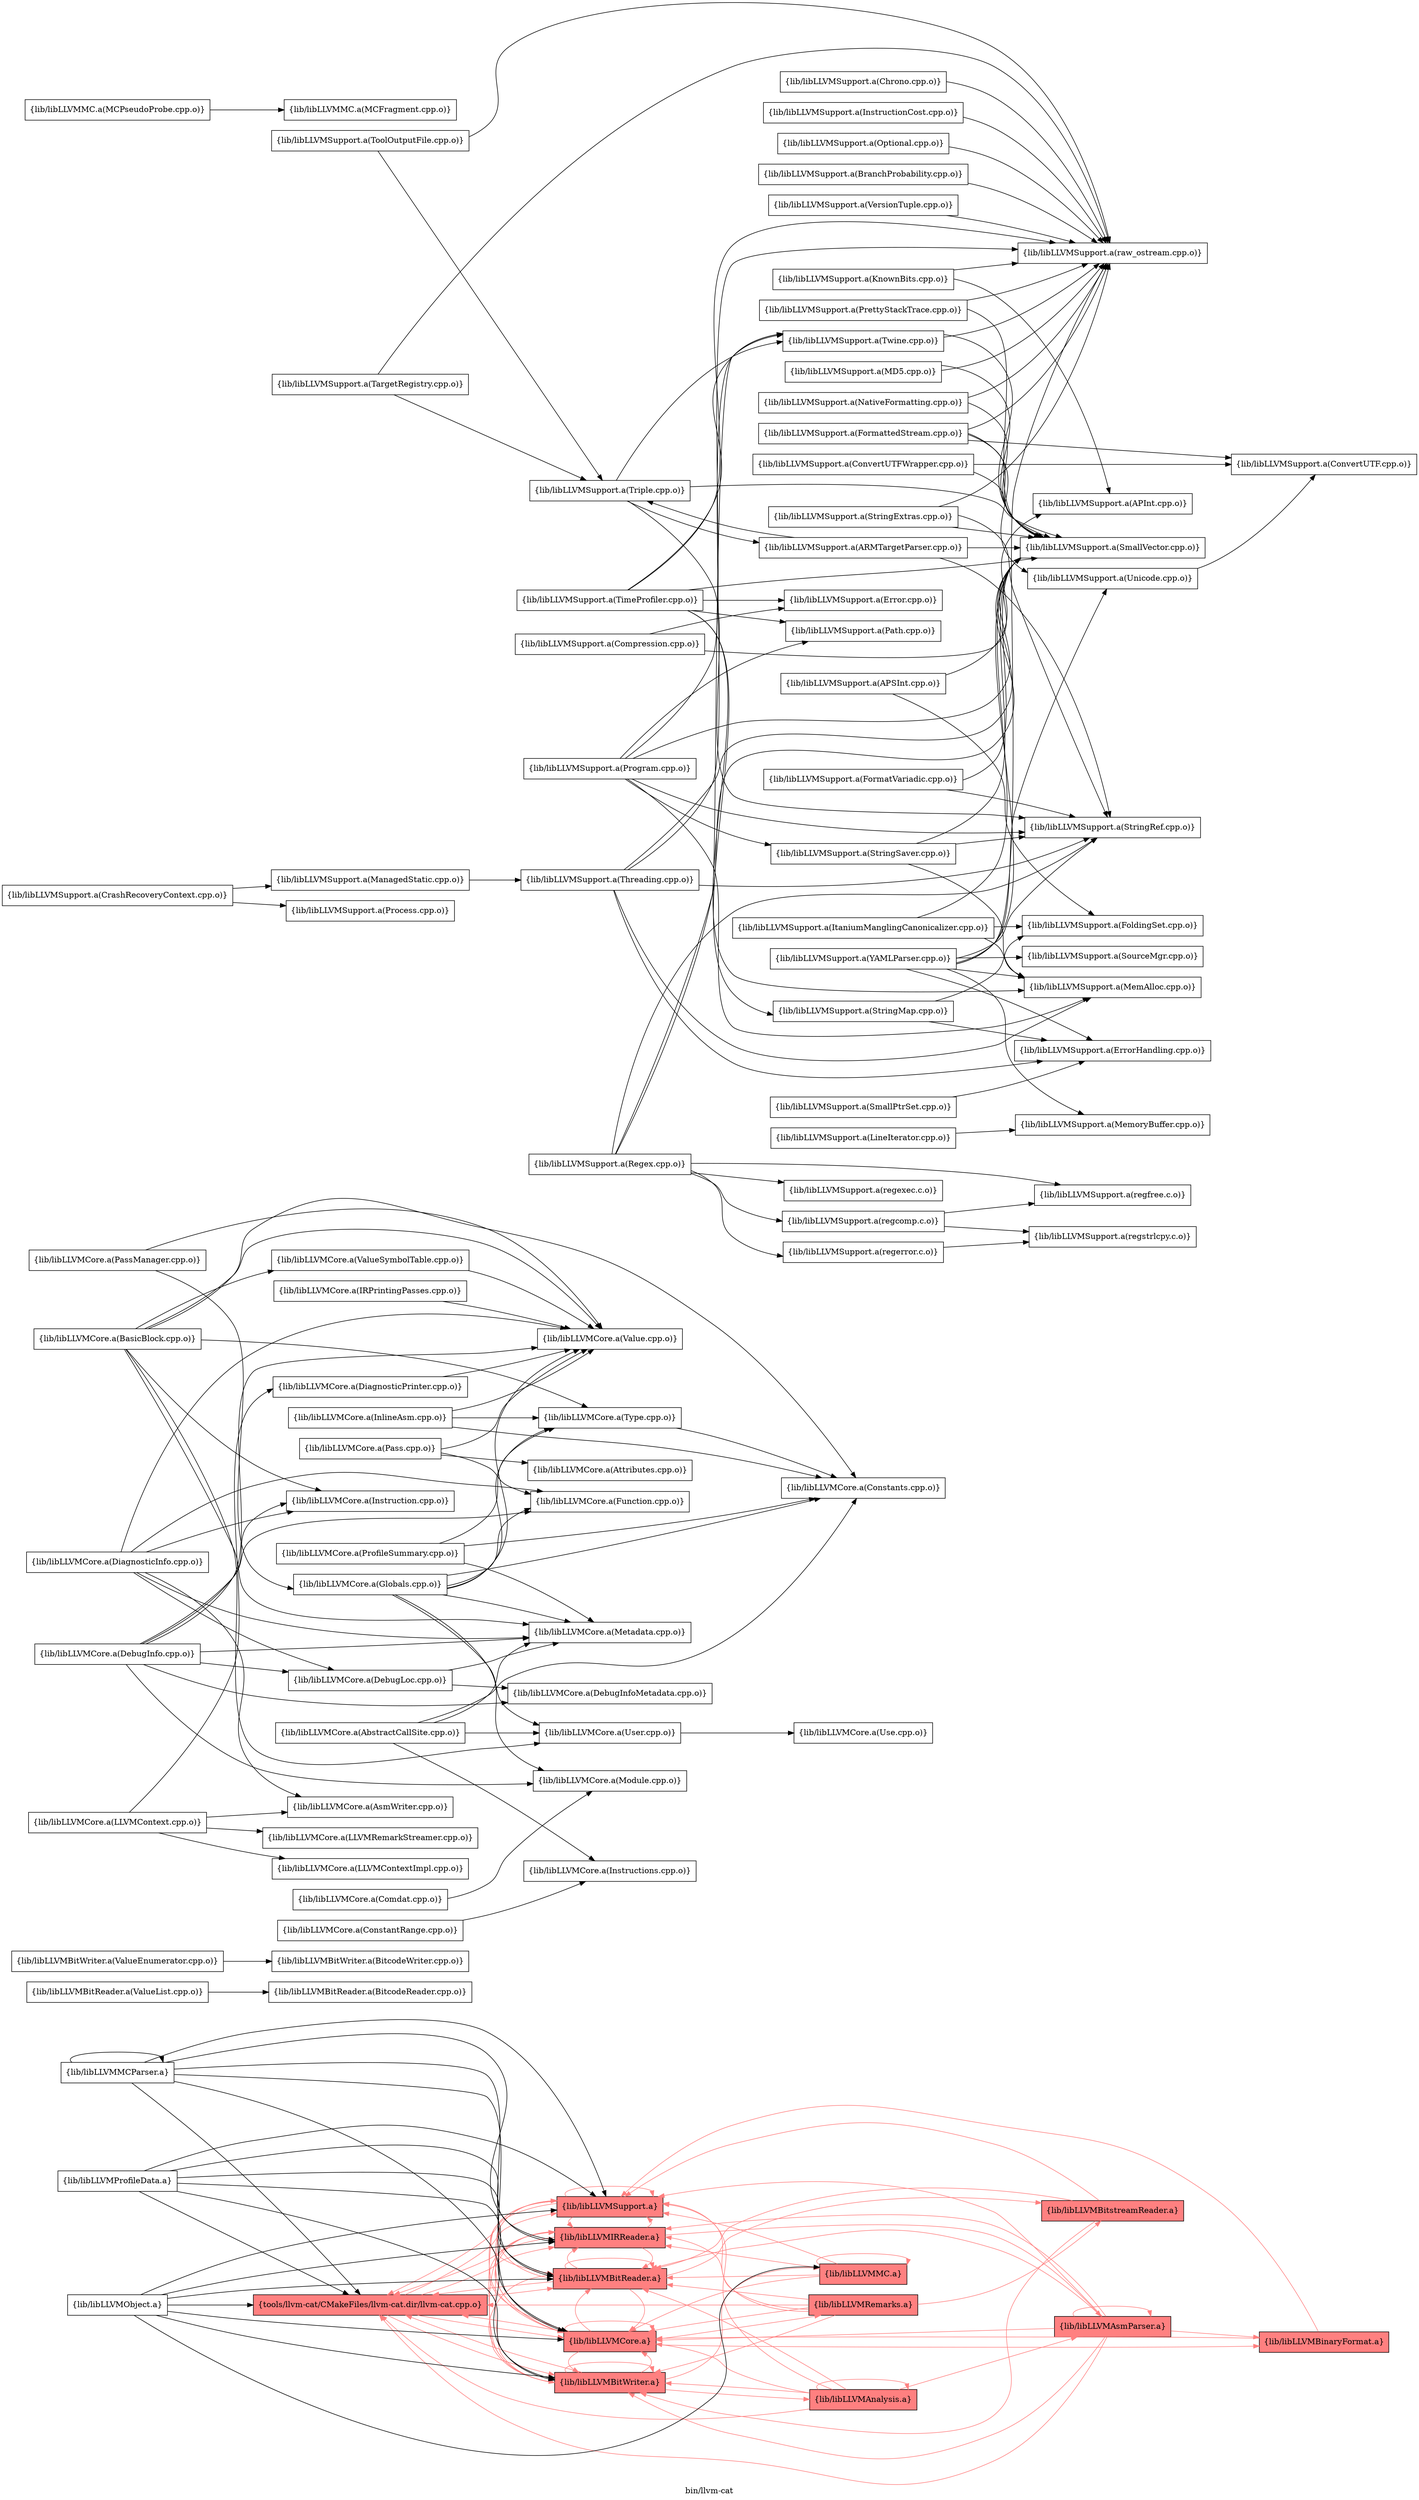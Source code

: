 digraph "bin/llvm-cat" {
	label="bin/llvm-cat";
	rankdir="LR"
	{ rank=same; Node0x55b6b03503c8;  }
	{ rank=same; Node0x55b6b034fce8; Node0x55b6b034f7e8; Node0x55b6b0350828; Node0x55b6b0350328; Node0x55b6b0351228;  }

	Node0x55b6b03503c8 [shape=record,shape=box,style=filled,fillcolor="1.000000 0.5 1",group=1,label="{tools/llvm-cat/CMakeFiles/llvm-cat.dir/llvm-cat.cpp.o}"];
	Node0x55b6b03503c8 -> Node0x55b6b034fce8[color="1.000000 0.5 1"];
	Node0x55b6b03503c8 -> Node0x55b6b034f7e8[color="1.000000 0.5 1"];
	Node0x55b6b03503c8 -> Node0x55b6b0350828[color="1.000000 0.5 1"];
	Node0x55b6b03503c8 -> Node0x55b6b0350328[color="1.000000 0.5 1"];
	Node0x55b6b03503c8 -> Node0x55b6b0351228[color="1.000000 0.5 1"];
	Node0x55b6b034fce8 [shape=record,shape=box,style=filled,fillcolor="1.000000 0.5 1",group=1,label="{lib/libLLVMIRReader.a}"];
	Node0x55b6b034fce8 -> Node0x55b6b03503c8[color="1.000000 0.5 1"];
	Node0x55b6b034fce8 -> Node0x55b6b034f7e8[color="1.000000 0.5 1"];
	Node0x55b6b034fce8 -> Node0x55b6b0350328[color="1.000000 0.5 1"];
	Node0x55b6b034fce8 -> Node0x55b6b0351228[color="1.000000 0.5 1"];
	Node0x55b6b034fce8 -> Node0x55b6b0350d28[color="1.000000 0.5 1"];
	Node0x55b6b034f7e8 [shape=record,shape=box,style=filled,fillcolor="1.000000 0.5 1",group=1,label="{lib/libLLVMBitReader.a}"];
	Node0x55b6b034f7e8 -> Node0x55b6b03503c8[color="1.000000 0.5 1"];
	Node0x55b6b034f7e8 -> Node0x55b6b034fce8[color="1.000000 0.5 1"];
	Node0x55b6b034f7e8 -> Node0x55b6b034f7e8[color="1.000000 0.5 1"];
	Node0x55b6b034f7e8 -> Node0x55b6b0350328[color="1.000000 0.5 1"];
	Node0x55b6b034f7e8 -> Node0x55b6b0351228[color="1.000000 0.5 1"];
	Node0x55b6b034f7e8 -> Node0x55b6b0349ca8[color="1.000000 0.5 1"];
	Node0x55b6b0350828 [shape=record,shape=box,style=filled,fillcolor="1.000000 0.5 1",group=1,label="{lib/libLLVMBitWriter.a}"];
	Node0x55b6b0350828 -> Node0x55b6b03503c8[color="1.000000 0.5 1"];
	Node0x55b6b0350828 -> Node0x55b6b034fce8[color="1.000000 0.5 1"];
	Node0x55b6b0350828 -> Node0x55b6b034f7e8[color="1.000000 0.5 1"];
	Node0x55b6b0350828 -> Node0x55b6b0350828[color="1.000000 0.5 1"];
	Node0x55b6b0350828 -> Node0x55b6b0350328[color="1.000000 0.5 1"];
	Node0x55b6b0350828 -> Node0x55b6b0351228[color="1.000000 0.5 1"];
	Node0x55b6b0350828 -> Node0x55b6b0351ae8[color="1.000000 0.5 1"];
	Node0x55b6b0350828 -> Node0x55b6b034a2e8[color="1.000000 0.5 1"];
	Node0x55b6b0350328 [shape=record,shape=box,style=filled,fillcolor="1.000000 0.5 1",group=1,label="{lib/libLLVMCore.a}"];
	Node0x55b6b0350328 -> Node0x55b6b03503c8[color="1.000000 0.5 1"];
	Node0x55b6b0350328 -> Node0x55b6b034f7e8[color="1.000000 0.5 1"];
	Node0x55b6b0350328 -> Node0x55b6b0350828[color="1.000000 0.5 1"];
	Node0x55b6b0350328 -> Node0x55b6b0350328[color="1.000000 0.5 1"];
	Node0x55b6b0350328 -> Node0x55b6b0351228[color="1.000000 0.5 1"];
	Node0x55b6b0350328 -> Node0x55b6b034bcd8[color="1.000000 0.5 1"];
	Node0x55b6b0350328 -> Node0x55b6b034fce8[color="1.000000 0.5 1"];
	Node0x55b6b0350328 -> Node0x55b6b0348da8[color="1.000000 0.5 1"];
	Node0x55b6b0351228 [shape=record,shape=box,style=filled,fillcolor="1.000000 0.5 1",group=1,label="{lib/libLLVMSupport.a}"];
	Node0x55b6b0351228 -> Node0x55b6b034fce8[color="1.000000 0.5 1"];
	Node0x55b6b0351228 -> Node0x55b6b034f7e8[color="1.000000 0.5 1"];
	Node0x55b6b0351228 -> Node0x55b6b0350328[color="1.000000 0.5 1"];
	Node0x55b6b0351228 -> Node0x55b6b0351228[color="1.000000 0.5 1"];
	Node0x55b6b0351228 -> Node0x55b6b03503c8[color="1.000000 0.5 1"];
	Node0x55b6b0351228 -> Node0x55b6b0350828[color="1.000000 0.5 1"];
	Node0x55b6b0350d28 [shape=record,shape=box,style=filled,fillcolor="1.000000 0.5 1",group=1,label="{lib/libLLVMAsmParser.a}"];
	Node0x55b6b0350d28 -> Node0x55b6b03503c8[color="1.000000 0.5 1"];
	Node0x55b6b0350d28 -> Node0x55b6b034fce8[color="1.000000 0.5 1"];
	Node0x55b6b0350d28 -> Node0x55b6b034f7e8[color="1.000000 0.5 1"];
	Node0x55b6b0350d28 -> Node0x55b6b0350328[color="1.000000 0.5 1"];
	Node0x55b6b0350d28 -> Node0x55b6b0351228[color="1.000000 0.5 1"];
	Node0x55b6b0350d28 -> Node0x55b6b0350d28[color="1.000000 0.5 1"];
	Node0x55b6b0350d28 -> Node0x55b6b0350828[color="1.000000 0.5 1"];
	Node0x55b6b0350d28 -> Node0x55b6b034bcd8[color="1.000000 0.5 1"];
	Node0x55b6b0349ca8 [shape=record,shape=box,style=filled,fillcolor="1.000000 0.5 1",group=1,label="{lib/libLLVMBitstreamReader.a}"];
	Node0x55b6b0349ca8 -> Node0x55b6b034f7e8[color="1.000000 0.5 1"];
	Node0x55b6b0349ca8 -> Node0x55b6b0350828[color="1.000000 0.5 1"];
	Node0x55b6b0349ca8 -> Node0x55b6b0351228[color="1.000000 0.5 1"];
	Node0x55b6b03492a8 [shape=record,shape=box,group=0,label="{lib/libLLVMBitReader.a(ValueList.cpp.o)}"];
	Node0x55b6b03492a8 -> Node0x55b6b03523f8;
	Node0x55b6b03523f8 [shape=record,shape=box,group=0,label="{lib/libLLVMBitReader.a(BitcodeReader.cpp.o)}"];
	Node0x55b6b0351ae8 [shape=record,shape=box,style=filled,fillcolor="1.000000 0.5 1",group=1,label="{lib/libLLVMAnalysis.a}"];
	Node0x55b6b0351ae8 -> Node0x55b6b03503c8[color="1.000000 0.5 1"];
	Node0x55b6b0351ae8 -> Node0x55b6b034f7e8[color="1.000000 0.5 1"];
	Node0x55b6b0351ae8 -> Node0x55b6b0350328[color="1.000000 0.5 1"];
	Node0x55b6b0351ae8 -> Node0x55b6b0351228[color="1.000000 0.5 1"];
	Node0x55b6b0351ae8 -> Node0x55b6b0350d28[color="1.000000 0.5 1"];
	Node0x55b6b0351ae8 -> Node0x55b6b0350828[color="1.000000 0.5 1"];
	Node0x55b6b0351ae8 -> Node0x55b6b0351ae8[color="1.000000 0.5 1"];
	Node0x55b6b034a2e8 [shape=record,shape=box,style=filled,fillcolor="1.000000 0.5 1",group=1,label="{lib/libLLVMMC.a}"];
	Node0x55b6b034a2e8 -> Node0x55b6b0350328[color="1.000000 0.5 1"];
	Node0x55b6b034a2e8 -> Node0x55b6b0351228[color="1.000000 0.5 1"];
	Node0x55b6b034a2e8 -> Node0x55b6b034a2e8[color="1.000000 0.5 1"];
	Node0x55b6b034a2e8 -> Node0x55b6b034fce8[color="1.000000 0.5 1"];
	Node0x55b6b034a2e8 -> Node0x55b6b034f7e8[color="1.000000 0.5 1"];
	Node0x55b6b0350f08 [shape=record,shape=box,group=0,label="{lib/libLLVMBitWriter.a(ValueEnumerator.cpp.o)}"];
	Node0x55b6b0350f08 -> Node0x55b6b0349488;
	Node0x55b6b0349488 [shape=record,shape=box,group=0,label="{lib/libLLVMBitWriter.a(BitcodeWriter.cpp.o)}"];
	Node0x55b6b034bcd8 [shape=record,shape=box,style=filled,fillcolor="1.000000 0.5 1",group=1,label="{lib/libLLVMBinaryFormat.a}"];
	Node0x55b6b034bcd8 -> Node0x55b6b0350328[color="1.000000 0.5 1"];
	Node0x55b6b034bcd8 -> Node0x55b6b0351228[color="1.000000 0.5 1"];
	Node0x55b6b034f1f8 [shape=record,shape=box,group=0,label="{lib/libLLVMCore.a(BasicBlock.cpp.o)}"];
	Node0x55b6b034f1f8 -> Node0x55b6b034dbc8;
	Node0x55b6b034f1f8 -> Node0x55b6b0350058;
	Node0x55b6b034f1f8 -> Node0x55b6b034b738;
	Node0x55b6b034f1f8 -> Node0x55b6b0351cc8;
	Node0x55b6b034f1f8 -> Node0x55b6b034aa68;
	Node0x55b6b034f1f8 -> Node0x55b6b034ac98;
	Node0x55b6b034f1f8 -> Node0x55b6b034a518;
	Node0x55b6b034dbc8 [shape=record,shape=box,group=0,label="{lib/libLLVMCore.a(Constants.cpp.o)}"];
	Node0x55b6b0350058 [shape=record,shape=box,group=0,label="{lib/libLLVMCore.a(Instruction.cpp.o)}"];
	Node0x55b6b034b738 [shape=record,shape=box,group=0,label="{lib/libLLVMCore.a(Metadata.cpp.o)}"];
	Node0x55b6b0351cc8 [shape=record,shape=box,group=0,label="{lib/libLLVMCore.a(Type.cpp.o)}"];
	Node0x55b6b0351cc8 -> Node0x55b6b034dbc8;
	Node0x55b6b034aa68 [shape=record,shape=box,group=0,label="{lib/libLLVMCore.a(User.cpp.o)}"];
	Node0x55b6b034aa68 -> Node0x55b6b0350508;
	Node0x55b6b034ac98 [shape=record,shape=box,group=0,label="{lib/libLLVMCore.a(Value.cpp.o)}"];
	Node0x55b6b034a518 [shape=record,shape=box,group=0,label="{lib/libLLVMCore.a(ValueSymbolTable.cpp.o)}"];
	Node0x55b6b034a518 -> Node0x55b6b034ac98;
	Node0x55b6b034f388 [shape=record,shape=box,group=0,label="{lib/libLLVMCore.a(Comdat.cpp.o)}"];
	Node0x55b6b034f388 -> Node0x55b6b034b288;
	Node0x55b6b034b288 [shape=record,shape=box,group=0,label="{lib/libLLVMCore.a(Module.cpp.o)}"];
	Node0x55b6b034eca8 [shape=record,shape=box,group=0,label="{lib/libLLVMCore.a(ConstantRange.cpp.o)}"];
	Node0x55b6b034eca8 -> Node0x55b6b034eed8;
	Node0x55b6b034eed8 [shape=record,shape=box,group=0,label="{lib/libLLVMCore.a(Instructions.cpp.o)}"];
	Node0x55b6b034ce58 [shape=record,shape=box,group=0,label="{lib/libLLVMCore.a(DebugInfo.cpp.o)}"];
	Node0x55b6b034ce58 -> Node0x55b6b0351fe8;
	Node0x55b6b034ce58 -> Node0x55b6b03527b8;
	Node0x55b6b034ce58 -> Node0x55b6b034e438;
	Node0x55b6b034ce58 -> Node0x55b6b0350058;
	Node0x55b6b034ce58 -> Node0x55b6b034b738;
	Node0x55b6b034ce58 -> Node0x55b6b034b288;
	Node0x55b6b034ce58 -> Node0x55b6b034ac98;
	Node0x55b6b0351fe8 [shape=record,shape=box,group=0,label="{lib/libLLVMCore.a(DebugInfoMetadata.cpp.o)}"];
	Node0x55b6b03527b8 [shape=record,shape=box,group=0,label="{lib/libLLVMCore.a(DebugLoc.cpp.o)}"];
	Node0x55b6b03527b8 -> Node0x55b6b0351fe8;
	Node0x55b6b03527b8 -> Node0x55b6b034b738;
	Node0x55b6b034e438 [shape=record,shape=box,group=0,label="{lib/libLLVMCore.a(Function.cpp.o)}"];
	Node0x55b6b034dcb8 [shape=record,shape=box,group=0,label="{lib/libLLVMCore.a(DiagnosticInfo.cpp.o)}"];
	Node0x55b6b034dcb8 -> Node0x55b6b0351278;
	Node0x55b6b034dcb8 -> Node0x55b6b03527b8;
	Node0x55b6b034dcb8 -> Node0x55b6b034e438;
	Node0x55b6b034dcb8 -> Node0x55b6b0350058;
	Node0x55b6b034dcb8 -> Node0x55b6b034b738;
	Node0x55b6b034dcb8 -> Node0x55b6b034ac98;
	Node0x55b6b0351278 [shape=record,shape=box,group=0,label="{lib/libLLVMCore.a(AsmWriter.cpp.o)}"];
	Node0x55b6b034eac8 [shape=record,shape=box,group=0,label="{lib/libLLVMCore.a(AbstractCallSite.cpp.o)}"];
	Node0x55b6b034eac8 -> Node0x55b6b034dbc8;
	Node0x55b6b034eac8 -> Node0x55b6b034eed8;
	Node0x55b6b034eac8 -> Node0x55b6b034b738;
	Node0x55b6b034eac8 -> Node0x55b6b034aa68;
	Node0x55b6b034fb08 [shape=record,shape=box,group=0,label="{lib/libLLVMCore.a(Globals.cpp.o)}"];
	Node0x55b6b034fb08 -> Node0x55b6b034dbc8;
	Node0x55b6b034fb08 -> Node0x55b6b034e438;
	Node0x55b6b034fb08 -> Node0x55b6b034b738;
	Node0x55b6b034fb08 -> Node0x55b6b034b288;
	Node0x55b6b034fb08 -> Node0x55b6b0351cc8;
	Node0x55b6b034fb08 -> Node0x55b6b034aa68;
	Node0x55b6b034fb08 -> Node0x55b6b034ac98;
	Node0x55b6b034c318 [shape=record,shape=box,group=0,label="{lib/libLLVMCore.a(InlineAsm.cpp.o)}"];
	Node0x55b6b034c318 -> Node0x55b6b034dbc8;
	Node0x55b6b034c318 -> Node0x55b6b0351cc8;
	Node0x55b6b034c318 -> Node0x55b6b034ac98;
	Node0x55b6b034eb18 [shape=record,shape=box,group=0,label="{lib/libLLVMCore.a(LLVMContext.cpp.o)}"];
	Node0x55b6b034eb18 -> Node0x55b6b0351278;
	Node0x55b6b034eb18 -> Node0x55b6b034d9e8;
	Node0x55b6b034eb18 -> Node0x55b6b034d588;
	Node0x55b6b034eb18 -> Node0x55b6b034c638;
	Node0x55b6b034d9e8 [shape=record,shape=box,group=0,label="{lib/libLLVMCore.a(DiagnosticPrinter.cpp.o)}"];
	Node0x55b6b034d9e8 -> Node0x55b6b034ac98;
	Node0x55b6b034d588 [shape=record,shape=box,group=0,label="{lib/libLLVMCore.a(LLVMContextImpl.cpp.o)}"];
	Node0x55b6b034c638 [shape=record,shape=box,group=0,label="{lib/libLLVMCore.a(LLVMRemarkStreamer.cpp.o)}"];
	Node0x55b6b0348da8 [shape=record,shape=box,style=filled,fillcolor="1.000000 0.5 1",group=1,label="{lib/libLLVMRemarks.a}"];
	Node0x55b6b0348da8 -> Node0x55b6b0351228[color="1.000000 0.5 1"];
	Node0x55b6b0348da8 -> Node0x55b6b034f7e8[color="1.000000 0.5 1"];
	Node0x55b6b0348da8 -> Node0x55b6b0350828[color="1.000000 0.5 1"];
	Node0x55b6b0348da8 -> Node0x55b6b0350328[color="1.000000 0.5 1"];
	Node0x55b6b0348da8 -> Node0x55b6b034fce8[color="1.000000 0.5 1"];
	Node0x55b6b0348da8 -> Node0x55b6b03503c8[color="1.000000 0.5 1"];
	Node0x55b6b0348da8 -> Node0x55b6b0349ca8[color="1.000000 0.5 1"];
	Node0x55b6b0348ad8 [shape=record,shape=box,group=0,label="{lib/libLLVMCore.a(Pass.cpp.o)}"];
	Node0x55b6b0348ad8 -> Node0x55b6b0350af8;
	Node0x55b6b0348ad8 -> Node0x55b6b034e438;
	Node0x55b6b0348ad8 -> Node0x55b6b034ac98;
	Node0x55b6b0350af8 [shape=record,shape=box,group=0,label="{lib/libLLVMCore.a(Attributes.cpp.o)}"];
	Node0x55b6b0349c58 [shape=record,shape=box,group=0,label="{lib/libLLVMCore.a(IRPrintingPasses.cpp.o)}"];
	Node0x55b6b0349c58 -> Node0x55b6b034ac98;
	Node0x55b6b0351548 [shape=record,shape=box,group=0,label="{lib/libLLVMCore.a(PassManager.cpp.o)}"];
	Node0x55b6b0351548 -> Node0x55b6b034fb08;
	Node0x55b6b0351548 -> Node0x55b6b034ac98;
	Node0x55b6b0351638 [shape=record,shape=box,group=0,label="{lib/libLLVMCore.a(ProfileSummary.cpp.o)}"];
	Node0x55b6b0351638 -> Node0x55b6b034dbc8;
	Node0x55b6b0351638 -> Node0x55b6b034b738;
	Node0x55b6b0351638 -> Node0x55b6b0351cc8;
	Node0x55b6b0350508 [shape=record,shape=box,group=0,label="{lib/libLLVMCore.a(Use.cpp.o)}"];
	Node0x55b6b034b698 [shape=record,shape=box,group=0,label="{lib/libLLVMSupport.a(Chrono.cpp.o)}"];
	Node0x55b6b034b698 -> Node0x55b6b0352768;
	Node0x55b6b0352768 [shape=record,shape=box,group=0,label="{lib/libLLVMSupport.a(raw_ostream.cpp.o)}"];
	Node0x55b6b034a888 [shape=record,shape=box,group=0,label="{lib/libLLVMSupport.a(ConvertUTFWrapper.cpp.o)}"];
	Node0x55b6b034a888 -> Node0x55b6b034a338;
	Node0x55b6b034a888 -> Node0x55b6b034d768;
	Node0x55b6b034a338 [shape=record,shape=box,group=0,label="{lib/libLLVMSupport.a(ConvertUTF.cpp.o)}"];
	Node0x55b6b034d768 [shape=record,shape=box,group=0,label="{lib/libLLVMSupport.a(SmallVector.cpp.o)}"];
	Node0x55b6b0349438 [shape=record,shape=box,group=0,label="{lib/libLLVMSupport.a(FormattedStream.cpp.o)}"];
	Node0x55b6b0349438 -> Node0x55b6b034a338;
	Node0x55b6b0349438 -> Node0x55b6b034d768;
	Node0x55b6b0349438 -> Node0x55b6b034a5b8;
	Node0x55b6b0349438 -> Node0x55b6b0352768;
	Node0x55b6b034a5b8 [shape=record,shape=box,group=0,label="{lib/libLLVMSupport.a(Unicode.cpp.o)}"];
	Node0x55b6b034a5b8 -> Node0x55b6b034a338;
	Node0x55b6b0349ac8 [shape=record,shape=box,group=0,label="{lib/libLLVMSupport.a(FormatVariadic.cpp.o)}"];
	Node0x55b6b0349ac8 -> Node0x55b6b034d768;
	Node0x55b6b0349ac8 -> Node0x55b6b034fb58;
	Node0x55b6b034fb58 [shape=record,shape=box,group=0,label="{lib/libLLVMSupport.a(StringRef.cpp.o)}"];
	Node0x55b6b034cd68 [shape=record,shape=box,group=0,label="{lib/libLLVMSupport.a(InstructionCost.cpp.o)}"];
	Node0x55b6b034cd68 -> Node0x55b6b0352768;
	Node0x55b6b034c048 [shape=record,shape=box,group=0,label="{lib/libLLVMSupport.a(ManagedStatic.cpp.o)}"];
	Node0x55b6b034c048 -> Node0x55b6b03500f8;
	Node0x55b6b03500f8 [shape=record,shape=box,group=0,label="{lib/libLLVMSupport.a(Threading.cpp.o)}"];
	Node0x55b6b03500f8 -> Node0x55b6b0348cb8;
	Node0x55b6b03500f8 -> Node0x55b6b034b468;
	Node0x55b6b03500f8 -> Node0x55b6b034d768;
	Node0x55b6b03500f8 -> Node0x55b6b034fb58;
	Node0x55b6b03500f8 -> Node0x55b6b0349668;
	Node0x55b6b034a0b8 [shape=record,shape=box,group=0,label="{lib/libLLVMSupport.a(MD5.cpp.o)}"];
	Node0x55b6b034a0b8 -> Node0x55b6b034d768;
	Node0x55b6b034a0b8 -> Node0x55b6b0352768;
	Node0x55b6b0349528 [shape=record,shape=box,group=0,label="{lib/libLLVMSupport.a(NativeFormatting.cpp.o)}"];
	Node0x55b6b0349528 -> Node0x55b6b034d768;
	Node0x55b6b0349528 -> Node0x55b6b0352768;
	Node0x55b6b0349b68 [shape=record,shape=box,group=0,label="{lib/libLLVMSupport.a(PrettyStackTrace.cpp.o)}"];
	Node0x55b6b0349b68 -> Node0x55b6b034d768;
	Node0x55b6b0349b68 -> Node0x55b6b0352768;
	Node0x55b6b0352038 [shape=record,shape=box,group=0,label="{lib/libLLVMSupport.a(Regex.cpp.o)}"];
	Node0x55b6b0352038 -> Node0x55b6b034d768;
	Node0x55b6b0352038 -> Node0x55b6b034fb58;
	Node0x55b6b0352038 -> Node0x55b6b0349668;
	Node0x55b6b0352038 -> Node0x55b6b0352088;
	Node0x55b6b0352038 -> Node0x55b6b03504b8;
	Node0x55b6b0352038 -> Node0x55b6b0351138;
	Node0x55b6b0352038 -> Node0x55b6b0350c88;
	Node0x55b6b0349668 [shape=record,shape=box,group=0,label="{lib/libLLVMSupport.a(Twine.cpp.o)}"];
	Node0x55b6b0349668 -> Node0x55b6b034d768;
	Node0x55b6b0349668 -> Node0x55b6b0352768;
	Node0x55b6b0352088 [shape=record,shape=box,group=0,label="{lib/libLLVMSupport.a(regcomp.c.o)}"];
	Node0x55b6b0352088 -> Node0x55b6b0350c88;
	Node0x55b6b0352088 -> Node0x55b6b034f068;
	Node0x55b6b03504b8 [shape=record,shape=box,group=0,label="{lib/libLLVMSupport.a(regerror.c.o)}"];
	Node0x55b6b03504b8 -> Node0x55b6b034f068;
	Node0x55b6b0351138 [shape=record,shape=box,group=0,label="{lib/libLLVMSupport.a(regexec.c.o)}"];
	Node0x55b6b0350c88 [shape=record,shape=box,group=0,label="{lib/libLLVMSupport.a(regfree.c.o)}"];
	Node0x55b6b034c548 [shape=record,shape=box,group=0,label="{lib/libLLVMSupport.a(SmallPtrSet.cpp.o)}"];
	Node0x55b6b034c548 -> Node0x55b6b0348cb8;
	Node0x55b6b0348cb8 [shape=record,shape=box,group=0,label="{lib/libLLVMSupport.a(ErrorHandling.cpp.o)}"];
	Node0x55b6b034e6b8 [shape=record,shape=box,group=0,label="{lib/libLLVMSupport.a(StringExtras.cpp.o)}"];
	Node0x55b6b034e6b8 -> Node0x55b6b034d768;
	Node0x55b6b034e6b8 -> Node0x55b6b034fb58;
	Node0x55b6b034e6b8 -> Node0x55b6b0352768;
	Node0x55b6b034f338 [shape=record,shape=box,group=0,label="{lib/libLLVMSupport.a(StringMap.cpp.o)}"];
	Node0x55b6b034f338 -> Node0x55b6b0348cb8;
	Node0x55b6b034f338 -> Node0x55b6b0348d08;
	Node0x55b6b0348d08 [shape=record,shape=box,group=0,label="{lib/libLLVMSupport.a(FoldingSet.cpp.o)}"];
	Node0x55b6b034ffb8 [shape=record,shape=box,group=0,label="{lib/libLLVMSupport.a(StringSaver.cpp.o)}"];
	Node0x55b6b034ffb8 -> Node0x55b6b034b468;
	Node0x55b6b034ffb8 -> Node0x55b6b034d768;
	Node0x55b6b034ffb8 -> Node0x55b6b034fb58;
	Node0x55b6b034b468 [shape=record,shape=box,group=0,label="{lib/libLLVMSupport.a(MemAlloc.cpp.o)}"];
	Node0x55b6b03506e8 [shape=record,shape=box,group=0,label="{lib/libLLVMSupport.a(TimeProfiler.cpp.o)}"];
	Node0x55b6b03506e8 -> Node0x55b6b0349618;
	Node0x55b6b03506e8 -> Node0x55b6b034b468;
	Node0x55b6b03506e8 -> Node0x55b6b034d768;
	Node0x55b6b03506e8 -> Node0x55b6b034f338;
	Node0x55b6b03506e8 -> Node0x55b6b0349668;
	Node0x55b6b03506e8 -> Node0x55b6b0352768;
	Node0x55b6b03506e8 -> Node0x55b6b034e168;
	Node0x55b6b0349618 [shape=record,shape=box,group=0,label="{lib/libLLVMSupport.a(Error.cpp.o)}"];
	Node0x55b6b034e168 [shape=record,shape=box,group=0,label="{lib/libLLVMSupport.a(Path.cpp.o)}"];
	Node0x55b6b034d218 [shape=record,shape=box,group=0,label="{lib/libLLVMSupport.a(ToolOutputFile.cpp.o)}"];
	Node0x55b6b034d218 -> Node0x55b6b034d4e8;
	Node0x55b6b034d218 -> Node0x55b6b0352768;
	Node0x55b6b034d4e8 [shape=record,shape=box,group=0,label="{lib/libLLVMSupport.a(Triple.cpp.o)}"];
	Node0x55b6b034d4e8 -> Node0x55b6b034d768;
	Node0x55b6b034d4e8 -> Node0x55b6b034fb58;
	Node0x55b6b034d4e8 -> Node0x55b6b0349208;
	Node0x55b6b034d4e8 -> Node0x55b6b0349668;
	Node0x55b6b0349208 [shape=record,shape=box,group=0,label="{lib/libLLVMSupport.a(ARMTargetParser.cpp.o)}"];
	Node0x55b6b0349208 -> Node0x55b6b034d768;
	Node0x55b6b0349208 -> Node0x55b6b034fb58;
	Node0x55b6b0349208 -> Node0x55b6b034d4e8;
	Node0x55b6b0350468 [shape=record,shape=box,group=0,label="{lib/libLLVMSupport.a(YAMLParser.cpp.o)}"];
	Node0x55b6b0350468 -> Node0x55b6b0348cb8;
	Node0x55b6b0350468 -> Node0x55b6b034b468;
	Node0x55b6b0350468 -> Node0x55b6b034a8d8;
	Node0x55b6b0350468 -> Node0x55b6b034d768;
	Node0x55b6b0350468 -> Node0x55b6b034e208;
	Node0x55b6b0350468 -> Node0x55b6b034fb58;
	Node0x55b6b0350468 -> Node0x55b6b034a5b8;
	Node0x55b6b0350468 -> Node0x55b6b0352768;
	Node0x55b6b034a8d8 [shape=record,shape=box,group=0,label="{lib/libLLVMSupport.a(MemoryBuffer.cpp.o)}"];
	Node0x55b6b034e208 [shape=record,shape=box,group=0,label="{lib/libLLVMSupport.a(SourceMgr.cpp.o)}"];
	Node0x55b6b034f068 [shape=record,shape=box,group=0,label="{lib/libLLVMSupport.a(regstrlcpy.c.o)}"];
	Node0x55b6b034e758 [shape=record,shape=box,group=0,label="{lib/libLLVMSupport.a(CrashRecoveryContext.cpp.o)}"];
	Node0x55b6b034e758 -> Node0x55b6b034c048;
	Node0x55b6b034e758 -> Node0x55b6b034dad8;
	Node0x55b6b034dad8 [shape=record,shape=box,group=0,label="{lib/libLLVMSupport.a(Process.cpp.o)}"];
	Node0x55b6b034d268 [shape=record,shape=box,group=0,label="{lib/libLLVMSupport.a(Program.cpp.o)}"];
	Node0x55b6b034d268 -> Node0x55b6b034b468;
	Node0x55b6b034d268 -> Node0x55b6b034d768;
	Node0x55b6b034d268 -> Node0x55b6b034ffb8;
	Node0x55b6b034d268 -> Node0x55b6b034fb58;
	Node0x55b6b034d268 -> Node0x55b6b0352768;
	Node0x55b6b034d268 -> Node0x55b6b034e168;
	Node0x55b6b034e7f8 [shape=record,shape=box,group=0,label="{lib/libLLVMSupport.a(TargetRegistry.cpp.o)}"];
	Node0x55b6b034e7f8 -> Node0x55b6b034d4e8;
	Node0x55b6b034e7f8 -> Node0x55b6b0352768;
	Node0x55b6b034cea8 [shape=record,shape=box,group=0,label="{lib/libLLVMSupport.a(APSInt.cpp.o)}"];
	Node0x55b6b034cea8 -> Node0x55b6b034be18;
	Node0x55b6b034cea8 -> Node0x55b6b0348d08;
	Node0x55b6b034be18 [shape=record,shape=box,group=0,label="{lib/libLLVMSupport.a(APInt.cpp.o)}"];
	Node0x55b6b03501e8 [shape=record,shape=box,group=0,label="{lib/libLLVMSupport.a(KnownBits.cpp.o)}"];
	Node0x55b6b03501e8 -> Node0x55b6b034be18;
	Node0x55b6b03501e8 -> Node0x55b6b0352768;
	Node0x55b6b034c598 [shape=record,shape=box,group=0,label="{lib/libLLVMSupport.a(Optional.cpp.o)}"];
	Node0x55b6b034c598 -> Node0x55b6b0352768;
	Node0x55b6b034e7a8 [shape=record,shape=box,group=0,label="{lib/libLLVMSupport.a(BranchProbability.cpp.o)}"];
	Node0x55b6b034e7a8 -> Node0x55b6b0352768;
	Node0x55b6b03515e8 [shape=record,shape=box,group=0,label="{lib/libLLVMProfileData.a}"];
	Node0x55b6b03515e8 -> Node0x55b6b03503c8;
	Node0x55b6b03515e8 -> Node0x55b6b034fce8;
	Node0x55b6b03515e8 -> Node0x55b6b034f7e8;
	Node0x55b6b03515e8 -> Node0x55b6b0350828;
	Node0x55b6b03515e8 -> Node0x55b6b0350328;
	Node0x55b6b03515e8 -> Node0x55b6b0351228;
	Node0x55b6b034aa18 [shape=record,shape=box,group=0,label="{lib/libLLVMSupport.a(Compression.cpp.o)}"];
	Node0x55b6b034aa18 -> Node0x55b6b0349618;
	Node0x55b6b034aa18 -> Node0x55b6b034d768;
	Node0x55b6b0349258 [shape=record,shape=box,group=0,label="{lib/libLLVMSupport.a(ItaniumManglingCanonicalizer.cpp.o)}"];
	Node0x55b6b0349258 -> Node0x55b6b0348d08;
	Node0x55b6b0349258 -> Node0x55b6b034b468;
	Node0x55b6b0349258 -> Node0x55b6b034d768;
	Node0x55b6b0349a28 [shape=record,shape=box,group=0,label="{lib/libLLVMSupport.a(LineIterator.cpp.o)}"];
	Node0x55b6b0349a28 -> Node0x55b6b034a8d8;
	Node0x55b6b03524e8 [shape=record,shape=box,group=0,label="{lib/libLLVMObject.a}"];
	Node0x55b6b03524e8 -> Node0x55b6b03503c8;
	Node0x55b6b03524e8 -> Node0x55b6b034fce8;
	Node0x55b6b03524e8 -> Node0x55b6b034f7e8;
	Node0x55b6b03524e8 -> Node0x55b6b0350828;
	Node0x55b6b03524e8 -> Node0x55b6b0350328;
	Node0x55b6b03524e8 -> Node0x55b6b0351228;
	Node0x55b6b03524e8 -> Node0x55b6b034a2e8;
	Node0x55b6b034d808 [shape=record,shape=box,group=0,label="{lib/libLLVMSupport.a(VersionTuple.cpp.o)}"];
	Node0x55b6b034d808 -> Node0x55b6b0352768;
	Node0x55b6b03497a8 [shape=record,shape=box,group=0,label="{lib/libLLVMMCParser.a}"];
	Node0x55b6b03497a8 -> Node0x55b6b03503c8;
	Node0x55b6b03497a8 -> Node0x55b6b034fce8;
	Node0x55b6b03497a8 -> Node0x55b6b034f7e8;
	Node0x55b6b03497a8 -> Node0x55b6b0351228;
	Node0x55b6b03497a8 -> Node0x55b6b03497a8;
	Node0x55b6b03497a8 -> Node0x55b6b0350328;
	Node0x55b6b03497a8 -> Node0x55b6b0350828;
	Node0x55b6b0352538 [shape=record,shape=box,group=0,label="{lib/libLLVMMC.a(MCPseudoProbe.cpp.o)}"];
	Node0x55b6b0352538 -> Node0x55b6b0350788;
	Node0x55b6b0350788 [shape=record,shape=box,group=0,label="{lib/libLLVMMC.a(MCFragment.cpp.o)}"];
}
